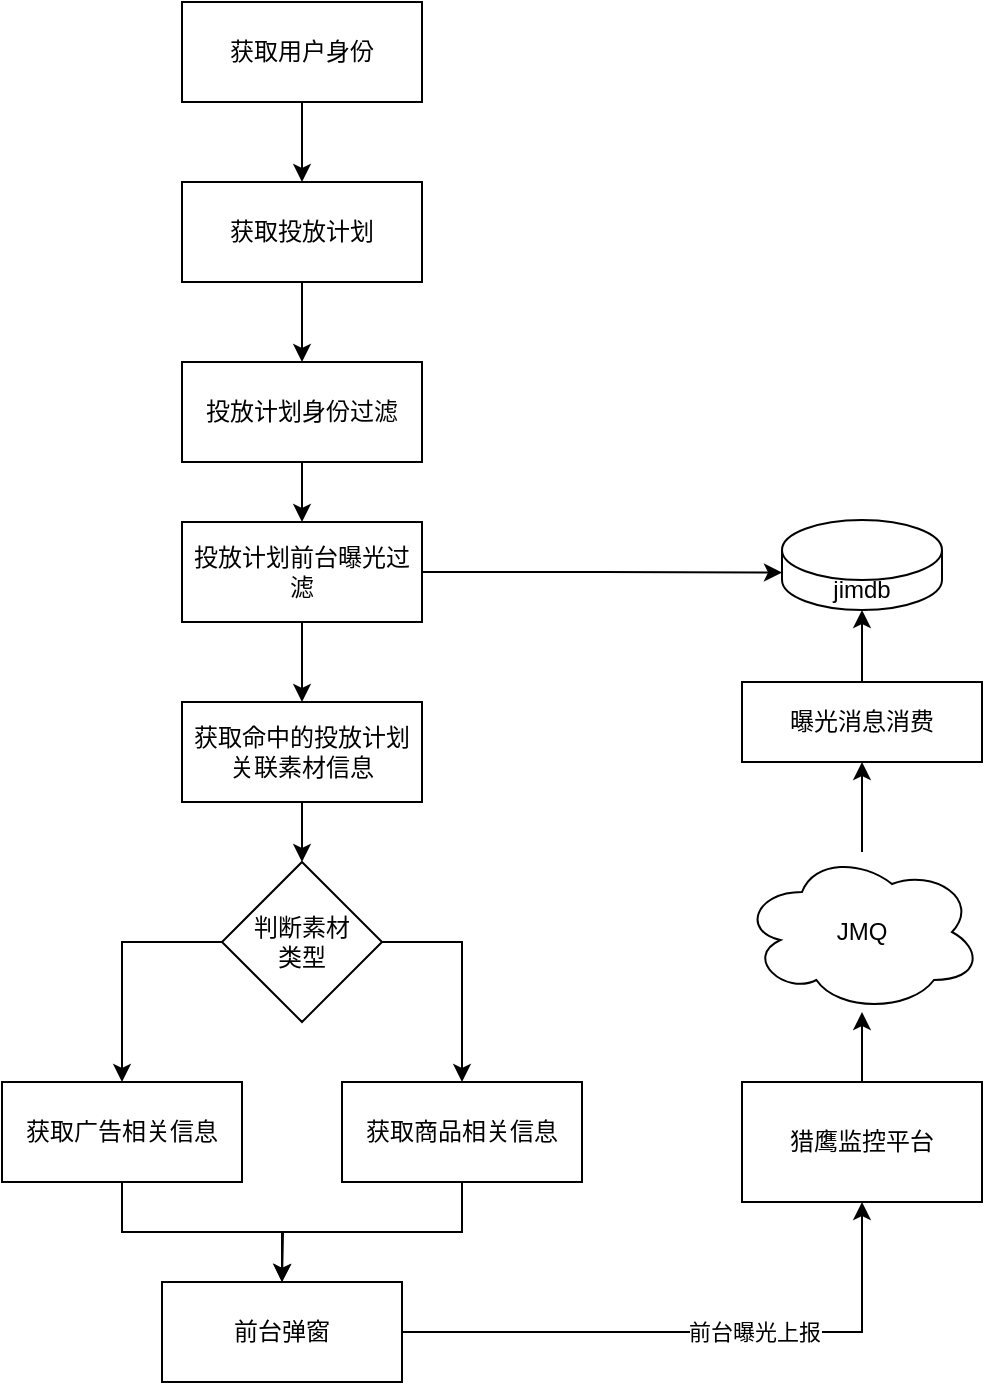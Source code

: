 <mxfile version="20.5.0" type="github">
  <diagram id="Lq5RrEiJ-6qKYVshnISo" name="第 1 页">
    <mxGraphModel dx="1186" dy="763" grid="1" gridSize="10" guides="1" tooltips="1" connect="1" arrows="1" fold="1" page="1" pageScale="1" pageWidth="827" pageHeight="1169" math="0" shadow="0">
      <root>
        <mxCell id="0" />
        <mxCell id="1" parent="0" />
        <mxCell id="989VLwsyIFd-1bnolhGw-5" style="edgeStyle=orthogonalEdgeStyle;rounded=0;orthogonalLoop=1;jettySize=auto;html=1;exitX=0.5;exitY=1;exitDx=0;exitDy=0;entryX=0.5;entryY=0;entryDx=0;entryDy=0;" edge="1" parent="1" source="989VLwsyIFd-1bnolhGw-1" target="989VLwsyIFd-1bnolhGw-4">
          <mxGeometry relative="1" as="geometry" />
        </mxCell>
        <mxCell id="989VLwsyIFd-1bnolhGw-1" value="获取投放计划" style="rounded=0;whiteSpace=wrap;html=1;" vertex="1" parent="1">
          <mxGeometry x="180" y="250" width="120" height="50" as="geometry" />
        </mxCell>
        <mxCell id="989VLwsyIFd-1bnolhGw-3" value="" style="edgeStyle=orthogonalEdgeStyle;rounded=0;orthogonalLoop=1;jettySize=auto;html=1;" edge="1" parent="1" source="989VLwsyIFd-1bnolhGw-2" target="989VLwsyIFd-1bnolhGw-1">
          <mxGeometry relative="1" as="geometry" />
        </mxCell>
        <mxCell id="989VLwsyIFd-1bnolhGw-2" value="获取用户身份" style="rounded=0;whiteSpace=wrap;html=1;" vertex="1" parent="1">
          <mxGeometry x="180" y="160" width="120" height="50" as="geometry" />
        </mxCell>
        <mxCell id="989VLwsyIFd-1bnolhGw-17" value="" style="edgeStyle=orthogonalEdgeStyle;rounded=0;orthogonalLoop=1;jettySize=auto;html=1;" edge="1" parent="1" source="989VLwsyIFd-1bnolhGw-4" target="989VLwsyIFd-1bnolhGw-16">
          <mxGeometry relative="1" as="geometry" />
        </mxCell>
        <mxCell id="989VLwsyIFd-1bnolhGw-4" value="投放计划身份过滤" style="rounded=0;whiteSpace=wrap;html=1;" vertex="1" parent="1">
          <mxGeometry x="180" y="340" width="120" height="50" as="geometry" />
        </mxCell>
        <mxCell id="989VLwsyIFd-1bnolhGw-11" value="" style="edgeStyle=orthogonalEdgeStyle;rounded=0;orthogonalLoop=1;jettySize=auto;html=1;" edge="1" parent="1" source="989VLwsyIFd-1bnolhGw-6">
          <mxGeometry relative="1" as="geometry">
            <mxPoint x="240" y="590" as="targetPoint" />
          </mxGeometry>
        </mxCell>
        <mxCell id="989VLwsyIFd-1bnolhGw-6" value="获取命中的投放计划关联素材信息" style="rounded=0;whiteSpace=wrap;html=1;" vertex="1" parent="1">
          <mxGeometry x="180" y="510" width="120" height="50" as="geometry" />
        </mxCell>
        <mxCell id="989VLwsyIFd-1bnolhGw-14" value="jimdb" style="shape=cylinder3;whiteSpace=wrap;html=1;boundedLbl=1;backgroundOutline=1;size=15;" vertex="1" parent="1">
          <mxGeometry x="480" y="419" width="80" height="45" as="geometry" />
        </mxCell>
        <mxCell id="989VLwsyIFd-1bnolhGw-18" value="" style="edgeStyle=orthogonalEdgeStyle;rounded=0;orthogonalLoop=1;jettySize=auto;html=1;" edge="1" parent="1" source="989VLwsyIFd-1bnolhGw-16" target="989VLwsyIFd-1bnolhGw-6">
          <mxGeometry relative="1" as="geometry" />
        </mxCell>
        <mxCell id="989VLwsyIFd-1bnolhGw-42" style="edgeStyle=orthogonalEdgeStyle;rounded=0;orthogonalLoop=1;jettySize=auto;html=1;entryX=0;entryY=0;entryDx=0;entryDy=26.25;entryPerimeter=0;" edge="1" parent="1" source="989VLwsyIFd-1bnolhGw-16" target="989VLwsyIFd-1bnolhGw-14">
          <mxGeometry relative="1" as="geometry" />
        </mxCell>
        <mxCell id="989VLwsyIFd-1bnolhGw-16" value="投放计划前台曝光过滤" style="rounded=0;whiteSpace=wrap;html=1;" vertex="1" parent="1">
          <mxGeometry x="180" y="420" width="120" height="50" as="geometry" />
        </mxCell>
        <mxCell id="989VLwsyIFd-1bnolhGw-24" style="edgeStyle=orthogonalEdgeStyle;rounded=0;orthogonalLoop=1;jettySize=auto;html=1;exitX=1;exitY=0.5;exitDx=0;exitDy=0;entryX=0.5;entryY=0;entryDx=0;entryDy=0;" edge="1" parent="1" source="989VLwsyIFd-1bnolhGw-19" target="989VLwsyIFd-1bnolhGw-23">
          <mxGeometry relative="1" as="geometry" />
        </mxCell>
        <mxCell id="989VLwsyIFd-1bnolhGw-26" style="edgeStyle=orthogonalEdgeStyle;rounded=0;orthogonalLoop=1;jettySize=auto;html=1;entryX=0.5;entryY=0;entryDx=0;entryDy=0;exitX=0;exitY=0.5;exitDx=0;exitDy=0;" edge="1" parent="1" source="989VLwsyIFd-1bnolhGw-19" target="989VLwsyIFd-1bnolhGw-22">
          <mxGeometry relative="1" as="geometry" />
        </mxCell>
        <mxCell id="989VLwsyIFd-1bnolhGw-19" value="判断素材&lt;br&gt;类型" style="rhombus;whiteSpace=wrap;html=1;" vertex="1" parent="1">
          <mxGeometry x="200" y="590" width="80" height="80" as="geometry" />
        </mxCell>
        <mxCell id="989VLwsyIFd-1bnolhGw-29" style="edgeStyle=orthogonalEdgeStyle;rounded=0;orthogonalLoop=1;jettySize=auto;html=1;exitX=0.5;exitY=1;exitDx=0;exitDy=0;" edge="1" parent="1" source="989VLwsyIFd-1bnolhGw-22" target="989VLwsyIFd-1bnolhGw-28">
          <mxGeometry relative="1" as="geometry" />
        </mxCell>
        <mxCell id="989VLwsyIFd-1bnolhGw-22" value="获取广告相关信息" style="rounded=0;whiteSpace=wrap;html=1;" vertex="1" parent="1">
          <mxGeometry x="90" y="700" width="120" height="50" as="geometry" />
        </mxCell>
        <mxCell id="989VLwsyIFd-1bnolhGw-30" style="edgeStyle=orthogonalEdgeStyle;rounded=0;orthogonalLoop=1;jettySize=auto;html=1;exitX=0.5;exitY=1;exitDx=0;exitDy=0;" edge="1" parent="1" source="989VLwsyIFd-1bnolhGw-23">
          <mxGeometry relative="1" as="geometry">
            <mxPoint x="230" y="800" as="targetPoint" />
          </mxGeometry>
        </mxCell>
        <mxCell id="989VLwsyIFd-1bnolhGw-23" value="获取商品相关信息" style="rounded=0;whiteSpace=wrap;html=1;" vertex="1" parent="1">
          <mxGeometry x="260" y="700" width="120" height="50" as="geometry" />
        </mxCell>
        <mxCell id="989VLwsyIFd-1bnolhGw-35" style="edgeStyle=orthogonalEdgeStyle;rounded=0;orthogonalLoop=1;jettySize=auto;html=1;entryX=0.5;entryY=1;entryDx=0;entryDy=0;" edge="1" parent="1" source="989VLwsyIFd-1bnolhGw-28" target="989VLwsyIFd-1bnolhGw-31">
          <mxGeometry relative="1" as="geometry" />
        </mxCell>
        <mxCell id="989VLwsyIFd-1bnolhGw-36" value="前台曝光上报" style="edgeLabel;html=1;align=center;verticalAlign=middle;resizable=0;points=[];" vertex="1" connectable="0" parent="989VLwsyIFd-1bnolhGw-35">
          <mxGeometry x="0.193" relative="1" as="geometry">
            <mxPoint as="offset" />
          </mxGeometry>
        </mxCell>
        <mxCell id="989VLwsyIFd-1bnolhGw-28" value="前台弹窗" style="rounded=0;whiteSpace=wrap;html=1;" vertex="1" parent="1">
          <mxGeometry x="170" y="800" width="120" height="50" as="geometry" />
        </mxCell>
        <mxCell id="989VLwsyIFd-1bnolhGw-37" style="edgeStyle=orthogonalEdgeStyle;rounded=0;orthogonalLoop=1;jettySize=auto;html=1;" edge="1" parent="1" source="989VLwsyIFd-1bnolhGw-31" target="989VLwsyIFd-1bnolhGw-33">
          <mxGeometry relative="1" as="geometry" />
        </mxCell>
        <mxCell id="989VLwsyIFd-1bnolhGw-31" value="猎鹰监控平台" style="rounded=0;whiteSpace=wrap;html=1;" vertex="1" parent="1">
          <mxGeometry x="460" y="700" width="120" height="60" as="geometry" />
        </mxCell>
        <mxCell id="989VLwsyIFd-1bnolhGw-38" value="" style="edgeStyle=orthogonalEdgeStyle;rounded=0;orthogonalLoop=1;jettySize=auto;html=1;" edge="1" parent="1" source="989VLwsyIFd-1bnolhGw-33" target="989VLwsyIFd-1bnolhGw-34">
          <mxGeometry relative="1" as="geometry" />
        </mxCell>
        <mxCell id="989VLwsyIFd-1bnolhGw-33" value="JMQ" style="ellipse;shape=cloud;whiteSpace=wrap;html=1;" vertex="1" parent="1">
          <mxGeometry x="460" y="585" width="120" height="80" as="geometry" />
        </mxCell>
        <mxCell id="989VLwsyIFd-1bnolhGw-40" value="" style="edgeStyle=orthogonalEdgeStyle;rounded=0;orthogonalLoop=1;jettySize=auto;html=1;" edge="1" parent="1" source="989VLwsyIFd-1bnolhGw-34" target="989VLwsyIFd-1bnolhGw-14">
          <mxGeometry relative="1" as="geometry" />
        </mxCell>
        <mxCell id="989VLwsyIFd-1bnolhGw-34" value="曝光消息消费" style="rounded=0;whiteSpace=wrap;html=1;" vertex="1" parent="1">
          <mxGeometry x="460" y="500" width="120" height="40" as="geometry" />
        </mxCell>
      </root>
    </mxGraphModel>
  </diagram>
</mxfile>
